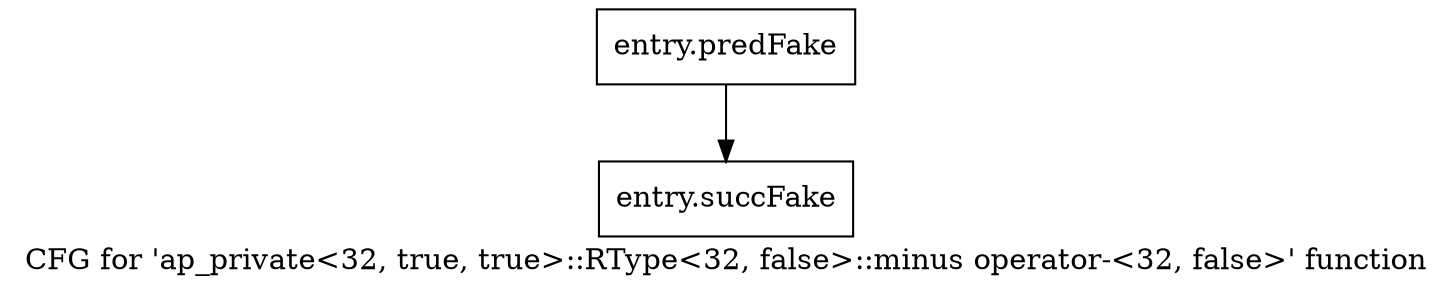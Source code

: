digraph "CFG for 'ap_private\<32, true, true\>::RType\<32, false\>::minus operator-\<32, false\>' function" {
	label="CFG for 'ap_private\<32, true, true\>::RType\<32, false\>::minus operator-\<32, false\>' function";

	Node0x58149f0 [shape=record,filename="",linenumber="",label="{entry.predFake}"];
	Node0x58149f0 -> Node0x585b720[ callList="" memoryops="" filename="/home/omerfaruk/tools/Xilinx/Vitis_HLS/2023.2/include/etc/ap_private.h" execusionnum="0"];
	Node0x585b720 [shape=record,filename="/home/omerfaruk/tools/Xilinx/Vitis_HLS/2023.2/include/etc/ap_private.h",linenumber="7170",label="{entry.succFake}"];
}
